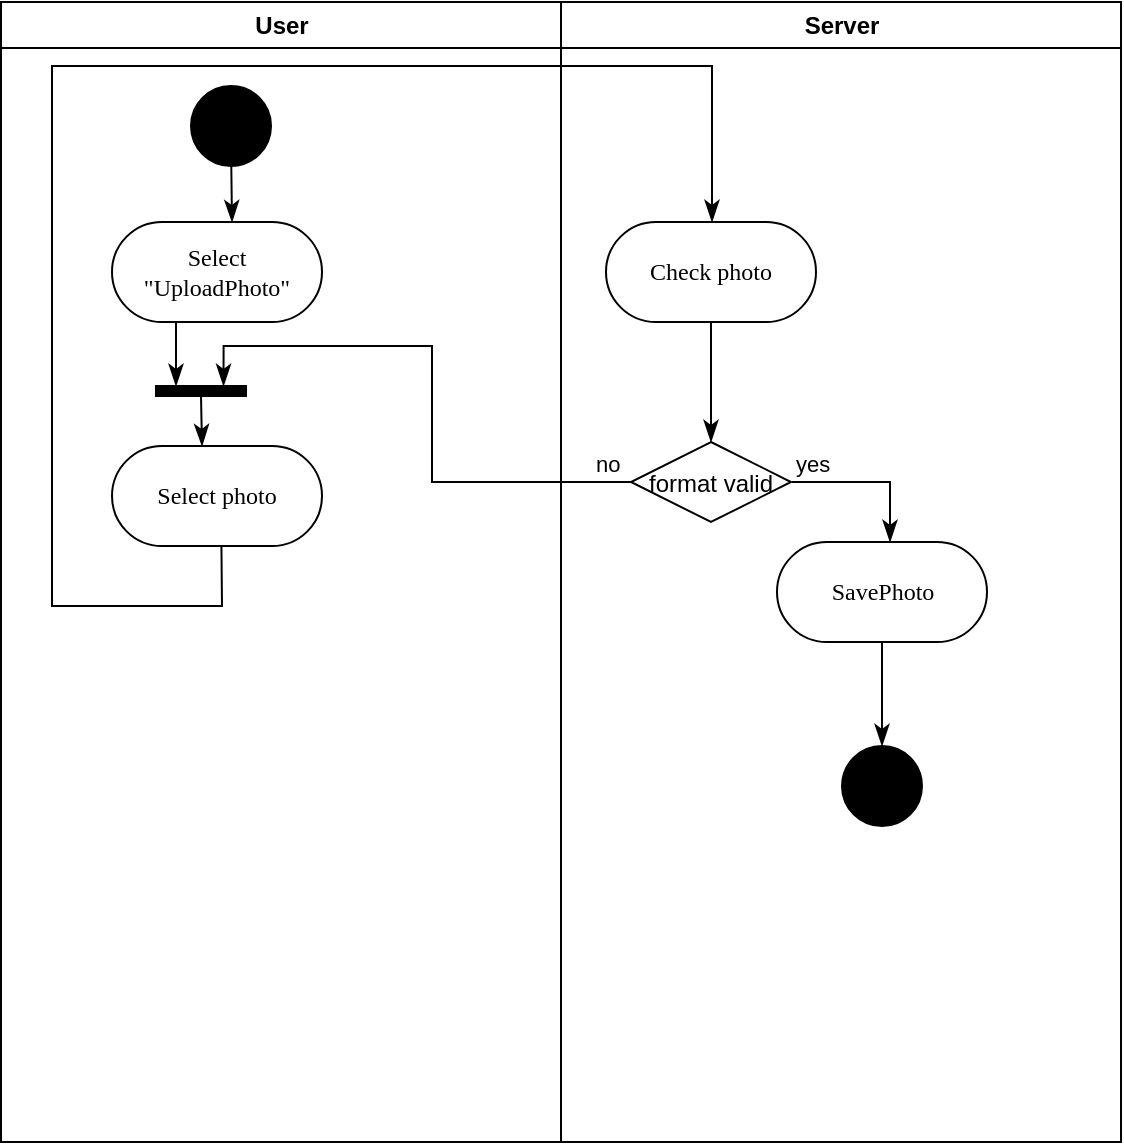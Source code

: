 <mxfile version="10.7.5" type="device"><diagram name="Page-1" id="e7e014a7-5840-1c2e-5031-d8a46d1fe8dd"><mxGraphModel dx="950" dy="596" grid="1" gridSize="10" guides="1" tooltips="1" connect="1" arrows="1" fold="1" page="1" pageScale="1" pageWidth="1169" pageHeight="826" background="#ffffff" math="0" shadow="0"><root><mxCell id="0"/><mxCell id="1" parent="0"/><mxCell id="2" value="User" style="swimlane;whiteSpace=wrap" parent="1" vertex="1"><mxGeometry x="164.5" y="128" width="280" height="570" as="geometry"/></mxCell><mxCell id="6" value="" style="edgeStyle=elbowEdgeStyle;elbow=horizontal;verticalAlign=bottom;endArrow=classicThin;endSize=8;strokeColor=#000000;endFill=1;rounded=0" parent="2" edge="1"><mxGeometry x="100" y="40" as="geometry"><mxPoint x="115.5" y="110" as="targetPoint"/><mxPoint x="115" y="70" as="sourcePoint"/></mxGeometry></mxCell><mxCell id="9" value="" style="endArrow=classicThin;strokeColor=#000000;endFill=1;rounded=0;exitX=0.25;exitY=1;exitDx=0;exitDy=0;endSize=8;" parent="2" edge="1"><mxGeometry relative="1" as="geometry"><mxPoint x="87.5" y="192" as="targetPoint"/><mxPoint x="87.5" y="160" as="sourcePoint"/></mxGeometry></mxCell><mxCell id="0PM5iNEhbgE045AwEpB1-41" value="" style="whiteSpace=wrap;strokeColor=#000000;fillColor=#000000;direction=south;" parent="2" vertex="1"><mxGeometry x="77.5" y="192" width="45" height="5" as="geometry"/></mxCell><mxCell id="0PM5iNEhbgE045AwEpB1-55" value="" style="endArrow=classicThin;strokeColor=#000000;endFill=1;rounded=0;endSize=8;" parent="2" edge="1"><mxGeometry relative="1" as="geometry"><mxPoint x="100" y="197.0" as="sourcePoint"/><mxPoint x="100.5" y="222" as="targetPoint"/></mxGeometry></mxCell><mxCell id="HPA1-_xC8muq95JewWV4-31" value="" style="ellipse;whiteSpace=wrap;html=1;rounded=0;shadow=0;comic=0;labelBackgroundColor=none;strokeColor=#000000;strokeWidth=1;fillColor=#000000;fontFamily=Verdana;fontSize=12;fontColor=#000000;align=center;" vertex="1" parent="2"><mxGeometry x="95" y="42" width="40" height="40" as="geometry"/></mxCell><mxCell id="HPA1-_xC8muq95JewWV4-33" value="Select&lt;br&gt;&quot;UploadPhoto&quot;" style="rounded=1;whiteSpace=wrap;html=1;shadow=0;comic=0;labelBackgroundColor=none;strokeColor=#000000;strokeWidth=1;fillColor=#ffffff;fontFamily=Verdana;fontSize=12;fontColor=#000000;align=center;arcSize=50;" vertex="1" parent="2"><mxGeometry x="55.5" y="110" width="105" height="50" as="geometry"/></mxCell><mxCell id="HPA1-_xC8muq95JewWV4-34" value="Select photo" style="rounded=1;whiteSpace=wrap;html=1;shadow=0;comic=0;labelBackgroundColor=none;strokeColor=#000000;strokeWidth=1;fillColor=#ffffff;fontFamily=Verdana;fontSize=12;fontColor=#000000;align=center;arcSize=50;" vertex="1" parent="2"><mxGeometry x="55.5" y="222" width="105" height="50" as="geometry"/></mxCell><mxCell id="3" value="Server" style="swimlane;whiteSpace=wrap" parent="1" vertex="1"><mxGeometry x="444.5" y="128" width="280" height="570" as="geometry"/></mxCell><mxCell id="17" value="" style="endArrow=classicThin;strokeColor=#000000;endFill=1;rounded=0;endSize=8;" parent="3" edge="1"><mxGeometry relative="1" as="geometry"><mxPoint x="75" y="220" as="targetPoint"/><mxPoint x="75" y="160" as="sourcePoint"/></mxGeometry></mxCell><mxCell id="21" value="format valid" style="rhombus;fillColor=none;strokeColor=#000000;" parent="3" vertex="1"><mxGeometry x="35" y="220" width="80" height="40" as="geometry"/></mxCell><mxCell id="0PM5iNEhbgE045AwEpB1-54" value="yes" style="edgeStyle=elbowEdgeStyle;elbow=horizontal;align=left;verticalAlign=bottom;endArrow=classicThin;endSize=8;strokeColor=#000000;endFill=1;rounded=0;" parent="3" edge="1"><mxGeometry x="-1" relative="1" as="geometry"><mxPoint x="164.5" y="270" as="targetPoint"/><Array as="points"><mxPoint x="164.5" y="275"/></Array><mxPoint x="115.5" y="240" as="sourcePoint"/></mxGeometry></mxCell><mxCell id="0PM5iNEhbgE045AwEpB1-58" value="" style="endArrow=classicThin;strokeColor=#000000;endFill=1;rounded=0;entryX=0.5;entryY=0;entryDx=0;entryDy=0;endSize=8;" parent="3" target="HPA1-_xC8muq95JewWV4-32" edge="1"><mxGeometry relative="1" as="geometry"><mxPoint x="160.5" y="320" as="sourcePoint"/><mxPoint x="160.5" y="365" as="targetPoint"/></mxGeometry></mxCell><mxCell id="HPA1-_xC8muq95JewWV4-32" value="" style="ellipse;whiteSpace=wrap;html=1;rounded=0;shadow=0;comic=0;labelBackgroundColor=none;strokeColor=#000000;strokeWidth=1;fillColor=#000000;fontFamily=Verdana;fontSize=12;fontColor=#000000;align=center;" vertex="1" parent="3"><mxGeometry x="140.5" y="372" width="40" height="40" as="geometry"/></mxCell><mxCell id="HPA1-_xC8muq95JewWV4-30" value="Check photo" style="rounded=1;whiteSpace=wrap;html=1;shadow=0;comic=0;labelBackgroundColor=none;strokeColor=#000000;strokeWidth=1;fillColor=#ffffff;fontFamily=Verdana;fontSize=12;fontColor=#000000;align=center;arcSize=50;" vertex="1" parent="3"><mxGeometry x="22.5" y="110" width="105" height="50" as="geometry"/></mxCell><mxCell id="HPA1-_xC8muq95JewWV4-35" value="SavePhoto" style="rounded=1;whiteSpace=wrap;html=1;shadow=0;comic=0;labelBackgroundColor=none;strokeColor=#000000;strokeWidth=1;fillColor=#ffffff;fontFamily=Verdana;fontSize=12;fontColor=#000000;align=center;arcSize=50;" vertex="1" parent="3"><mxGeometry x="108" y="270" width="105" height="50" as="geometry"/></mxCell><mxCell id="0PM5iNEhbgE045AwEpB1-53" value="no" style="edgeStyle=orthogonalEdgeStyle;elbow=horizontal;align=left;verticalAlign=bottom;endArrow=classicThin;endSize=8;strokeColor=#000000;exitX=0;exitY=0.5;endFill=1;rounded=0;entryX=0;entryY=0.25;entryDx=0;entryDy=0;exitDx=0;exitDy=0;" parent="1" source="21" target="0PM5iNEhbgE045AwEpB1-41" edge="1"><mxGeometry x="-0.866" relative="1" as="geometry"><mxPoint x="360" y="348" as="targetPoint"/><Array as="points"><mxPoint x="380" y="368"/><mxPoint x="380" y="300"/><mxPoint x="276" y="300"/></Array><mxPoint x="395" y="425" as="sourcePoint"/><mxPoint as="offset"/></mxGeometry></mxCell><mxCell id="11" value="" style="endArrow=classicThin;strokeColor=#000000;endFill=1;rounded=0;entryX=0.5;entryY=0;entryDx=0;entryDy=0;exitX=0.456;exitY=1.039;exitDx=0;exitDy=0;exitPerimeter=0;endSize=8;startSize=8;" parent="1" edge="1"><mxGeometry relative="1" as="geometry"><Array as="points"><mxPoint x="275" y="430"/><mxPoint x="190" y="430"/><mxPoint x="190" y="160"/><mxPoint x="520" y="160"/></Array><mxPoint x="274.714" y="400.143" as="sourcePoint"/><mxPoint x="520" y="238" as="targetPoint"/></mxGeometry></mxCell></root></mxGraphModel></diagram></mxfile>